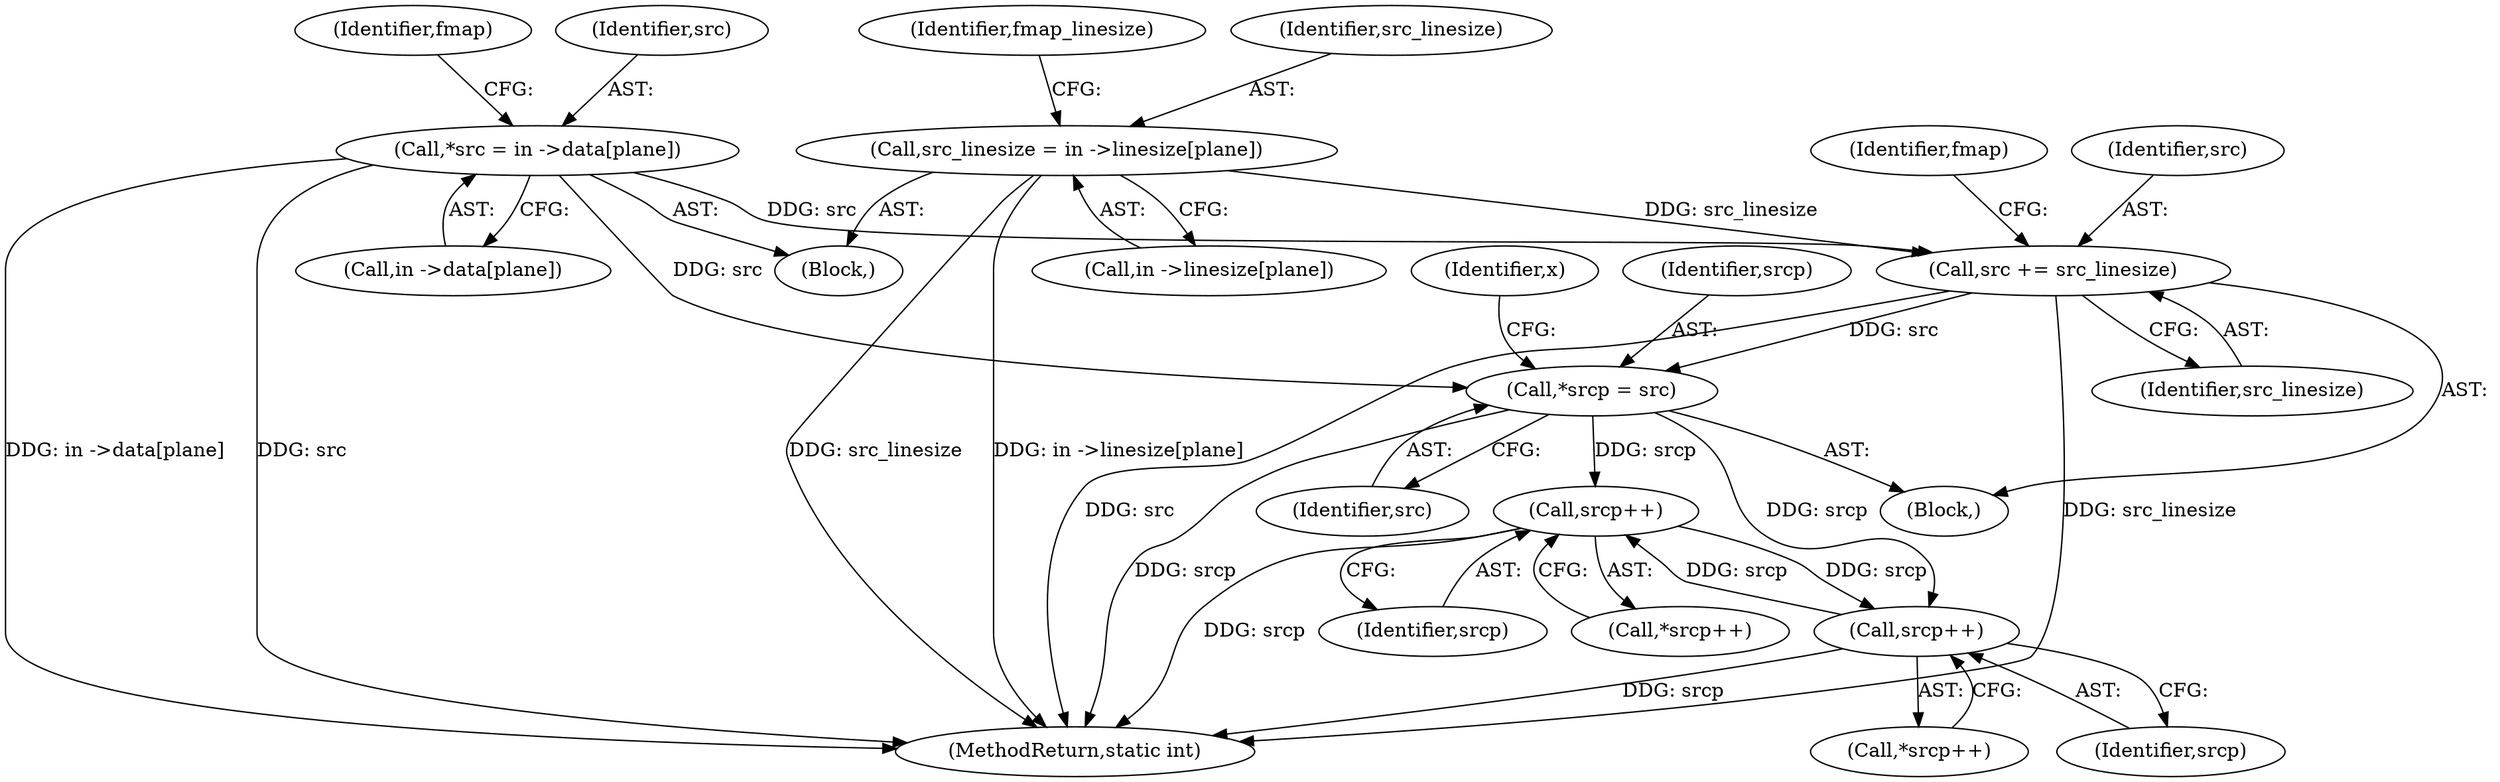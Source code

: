 digraph "0_FFmpeg_e43a0a232dbf6d3c161823c2e07c52e76227a1bc_10@pointer" {
"1000487" [label="(Call,srcp++)"];
"1000435" [label="(Call,*srcp = src)"];
"1000493" [label="(Call,src += src_linesize)"];
"1000359" [label="(Call,src_linesize = in ->linesize[plane])"];
"1000337" [label="(Call,*src = in ->data[plane])"];
"1000469" [label="(Call,srcp++)"];
"1000487" [label="(Call,srcp++)"];
"1000346" [label="(Identifier,fmap)"];
"1000488" [label="(Identifier,srcp)"];
"1000440" [label="(Identifier,x)"];
"1000470" [label="(Identifier,srcp)"];
"1000337" [label="(Call,*src = in ->data[plane])"];
"1000505" [label="(MethodReturn,static int)"];
"1000497" [label="(Identifier,fmap)"];
"1000368" [label="(Identifier,fmap_linesize)"];
"1000468" [label="(Call,*srcp++)"];
"1000436" [label="(Identifier,srcp)"];
"1000487" [label="(Call,srcp++)"];
"1000327" [label="(Block,)"];
"1000339" [label="(Call,in ->data[plane])"];
"1000359" [label="(Call,src_linesize = in ->linesize[plane])"];
"1000495" [label="(Identifier,src_linesize)"];
"1000435" [label="(Call,*srcp = src)"];
"1000429" [label="(Block,)"];
"1000338" [label="(Identifier,src)"];
"1000486" [label="(Call,*srcp++)"];
"1000469" [label="(Call,srcp++)"];
"1000437" [label="(Identifier,src)"];
"1000360" [label="(Identifier,src_linesize)"];
"1000361" [label="(Call,in ->linesize[plane])"];
"1000493" [label="(Call,src += src_linesize)"];
"1000494" [label="(Identifier,src)"];
"1000487" -> "1000486"  [label="AST: "];
"1000487" -> "1000488"  [label="CFG: "];
"1000488" -> "1000487"  [label="AST: "];
"1000486" -> "1000487"  [label="CFG: "];
"1000487" -> "1000505"  [label="DDG: srcp"];
"1000487" -> "1000469"  [label="DDG: srcp"];
"1000435" -> "1000487"  [label="DDG: srcp"];
"1000469" -> "1000487"  [label="DDG: srcp"];
"1000435" -> "1000429"  [label="AST: "];
"1000435" -> "1000437"  [label="CFG: "];
"1000436" -> "1000435"  [label="AST: "];
"1000437" -> "1000435"  [label="AST: "];
"1000440" -> "1000435"  [label="CFG: "];
"1000435" -> "1000505"  [label="DDG: srcp"];
"1000493" -> "1000435"  [label="DDG: src"];
"1000337" -> "1000435"  [label="DDG: src"];
"1000435" -> "1000469"  [label="DDG: srcp"];
"1000493" -> "1000429"  [label="AST: "];
"1000493" -> "1000495"  [label="CFG: "];
"1000494" -> "1000493"  [label="AST: "];
"1000495" -> "1000493"  [label="AST: "];
"1000497" -> "1000493"  [label="CFG: "];
"1000493" -> "1000505"  [label="DDG: src"];
"1000493" -> "1000505"  [label="DDG: src_linesize"];
"1000359" -> "1000493"  [label="DDG: src_linesize"];
"1000337" -> "1000493"  [label="DDG: src"];
"1000359" -> "1000327"  [label="AST: "];
"1000359" -> "1000361"  [label="CFG: "];
"1000360" -> "1000359"  [label="AST: "];
"1000361" -> "1000359"  [label="AST: "];
"1000368" -> "1000359"  [label="CFG: "];
"1000359" -> "1000505"  [label="DDG: in ->linesize[plane]"];
"1000359" -> "1000505"  [label="DDG: src_linesize"];
"1000337" -> "1000327"  [label="AST: "];
"1000337" -> "1000339"  [label="CFG: "];
"1000338" -> "1000337"  [label="AST: "];
"1000339" -> "1000337"  [label="AST: "];
"1000346" -> "1000337"  [label="CFG: "];
"1000337" -> "1000505"  [label="DDG: in ->data[plane]"];
"1000337" -> "1000505"  [label="DDG: src"];
"1000469" -> "1000468"  [label="AST: "];
"1000469" -> "1000470"  [label="CFG: "];
"1000470" -> "1000469"  [label="AST: "];
"1000468" -> "1000469"  [label="CFG: "];
"1000469" -> "1000505"  [label="DDG: srcp"];
}
